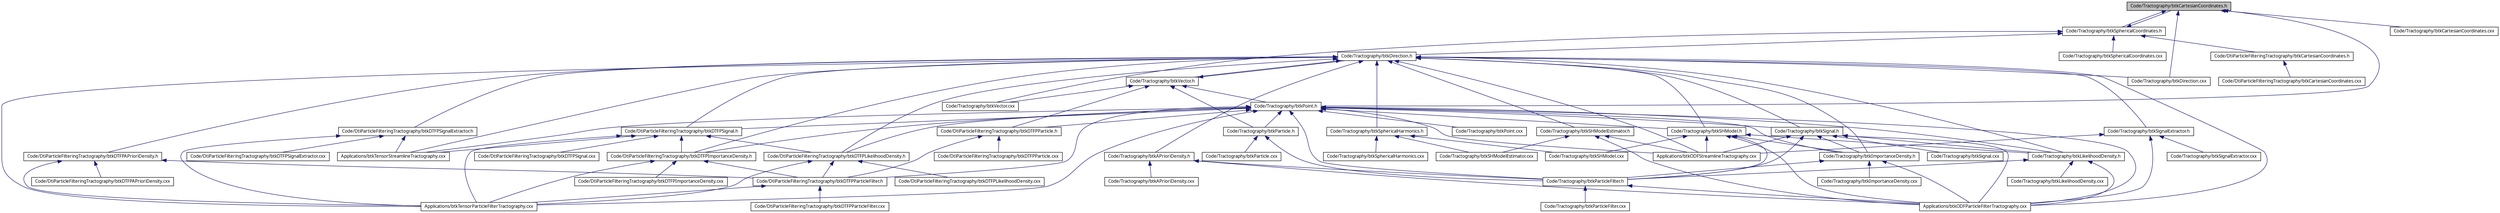 digraph G
{
  edge [fontname="FreeSans.ttf",fontsize="10",labelfontname="FreeSans.ttf",labelfontsize="10"];
  node [fontname="FreeSans.ttf",fontsize="10",shape=record];
  Node1 [label="Code/Tractography/btkCartesianCoordinates.h",height=0.2,width=0.4,color="black", fillcolor="grey75", style="filled" fontcolor="black"];
  Node1 -> Node2 [dir=back,color="midnightblue",fontsize="10",style="solid",fontname="FreeSans.ttf"];
  Node2 [label="Code/Tractography/btkSphericalCoordinates.h",height=0.2,width=0.4,color="black", fillcolor="white", style="filled",URL="$btk_spherical_coordinates_8h.html"];
  Node2 -> Node3 [dir=back,color="midnightblue",fontsize="10",style="solid",fontname="FreeSans.ttf"];
  Node3 [label="Code/DtiParticleFilteringTractography/btkCartesianCoordinates.h",height=0.2,width=0.4,color="black", fillcolor="white", style="filled",URL="$_dti_particle_filtering_tractography_2btk_cartesian_coordinates_8h.html"];
  Node3 -> Node4 [dir=back,color="midnightblue",fontsize="10",style="solid",fontname="FreeSans.ttf"];
  Node4 [label="Code/DtiParticleFilteringTractography/btkCartesianCoordinates.cxx",height=0.2,width=0.4,color="black", fillcolor="white", style="filled",URL="$_dti_particle_filtering_tractography_2btk_cartesian_coordinates_8cxx.html"];
  Node2 -> Node5 [dir=back,color="midnightblue",fontsize="10",style="solid",fontname="FreeSans.ttf"];
  Node5 [label="Code/Tractography/btkDirection.h",height=0.2,width=0.4,color="black", fillcolor="white", style="filled",URL="$btk_direction_8h.html"];
  Node5 -> Node6 [dir=back,color="midnightblue",fontsize="10",style="solid",fontname="FreeSans.ttf"];
  Node6 [label="Applications/btkODFParticleFilterTractography.cxx",height=0.2,width=0.4,color="black", fillcolor="white", style="filled",URL="$btk_o_d_f_particle_filter_tractography_8cxx.html"];
  Node5 -> Node7 [dir=back,color="midnightblue",fontsize="10",style="solid",fontname="FreeSans.ttf"];
  Node7 [label="Applications/btkODFStreamlineTractography.cxx",height=0.2,width=0.4,color="black", fillcolor="white", style="filled",URL="$btk_o_d_f_streamline_tractography_8cxx.html"];
  Node5 -> Node8 [dir=back,color="midnightblue",fontsize="10",style="solid",fontname="FreeSans.ttf"];
  Node8 [label="Applications/btkTensorParticleFilterTractography.cxx",height=0.2,width=0.4,color="black", fillcolor="white", style="filled",URL="$btk_tensor_particle_filter_tractography_8cxx.html"];
  Node5 -> Node9 [dir=back,color="midnightblue",fontsize="10",style="solid",fontname="FreeSans.ttf"];
  Node9 [label="Applications/btkTensorStreamlineTractography.cxx",height=0.2,width=0.4,color="black", fillcolor="white", style="filled",URL="$btk_tensor_streamline_tractography_8cxx.html"];
  Node5 -> Node10 [dir=back,color="midnightblue",fontsize="10",style="solid",fontname="FreeSans.ttf"];
  Node10 [label="Code/DtiParticleFilteringTractography/btkDTFPAPrioriDensity.h",height=0.2,width=0.4,color="black", fillcolor="white", style="filled",URL="$btk_d_t_f_p_a_priori_density_8h.html"];
  Node10 -> Node8 [dir=back,color="midnightblue",fontsize="10",style="solid",fontname="FreeSans.ttf"];
  Node10 -> Node11 [dir=back,color="midnightblue",fontsize="10",style="solid",fontname="FreeSans.ttf"];
  Node11 [label="Code/DtiParticleFilteringTractography/btkDTFPAPrioriDensity.cxx",height=0.2,width=0.4,color="black", fillcolor="white", style="filled",URL="$btk_d_t_f_p_a_priori_density_8cxx.html"];
  Node10 -> Node12 [dir=back,color="midnightblue",fontsize="10",style="solid",fontname="FreeSans.ttf"];
  Node12 [label="Code/DtiParticleFilteringTractography/btkDTFPParticleFilter.h",height=0.2,width=0.4,color="black", fillcolor="white", style="filled",URL="$btk_d_t_f_p_particle_filter_8h.html"];
  Node12 -> Node8 [dir=back,color="midnightblue",fontsize="10",style="solid",fontname="FreeSans.ttf"];
  Node12 -> Node13 [dir=back,color="midnightblue",fontsize="10",style="solid",fontname="FreeSans.ttf"];
  Node13 [label="Code/DtiParticleFilteringTractography/btkDTFPParticleFilter.cxx",height=0.2,width=0.4,color="black", fillcolor="white", style="filled",URL="$btk_d_t_f_p_particle_filter_8cxx.html"];
  Node5 -> Node14 [dir=back,color="midnightblue",fontsize="10",style="solid",fontname="FreeSans.ttf"];
  Node14 [label="Code/DtiParticleFilteringTractography/btkDTFPImportanceDensity.h",height=0.2,width=0.4,color="black", fillcolor="white", style="filled",URL="$btk_d_t_f_p_importance_density_8h.html"];
  Node14 -> Node8 [dir=back,color="midnightblue",fontsize="10",style="solid",fontname="FreeSans.ttf"];
  Node14 -> Node15 [dir=back,color="midnightblue",fontsize="10",style="solid",fontname="FreeSans.ttf"];
  Node15 [label="Code/DtiParticleFilteringTractography/btkDTFPImportanceDensity.cxx",height=0.2,width=0.4,color="black", fillcolor="white", style="filled",URL="$btk_d_t_f_p_importance_density_8cxx.html"];
  Node14 -> Node12 [dir=back,color="midnightblue",fontsize="10",style="solid",fontname="FreeSans.ttf"];
  Node5 -> Node16 [dir=back,color="midnightblue",fontsize="10",style="solid",fontname="FreeSans.ttf"];
  Node16 [label="Code/DtiParticleFilteringTractography/btkDTFPSignal.h",height=0.2,width=0.4,color="black", fillcolor="white", style="filled",URL="$btk_d_t_f_p_signal_8h.html"];
  Node16 -> Node8 [dir=back,color="midnightblue",fontsize="10",style="solid",fontname="FreeSans.ttf"];
  Node16 -> Node9 [dir=back,color="midnightblue",fontsize="10",style="solid",fontname="FreeSans.ttf"];
  Node16 -> Node14 [dir=back,color="midnightblue",fontsize="10",style="solid",fontname="FreeSans.ttf"];
  Node16 -> Node17 [dir=back,color="midnightblue",fontsize="10",style="solid",fontname="FreeSans.ttf"];
  Node17 [label="Code/DtiParticleFilteringTractography/btkDTFPLikelihoodDensity.h",height=0.2,width=0.4,color="black", fillcolor="white", style="filled",URL="$btk_d_t_f_p_likelihood_density_8h.html"];
  Node17 -> Node8 [dir=back,color="midnightblue",fontsize="10",style="solid",fontname="FreeSans.ttf"];
  Node17 -> Node18 [dir=back,color="midnightblue",fontsize="10",style="solid",fontname="FreeSans.ttf"];
  Node18 [label="Code/DtiParticleFilteringTractography/btkDTFPLikelihoodDensity.cxx",height=0.2,width=0.4,color="black", fillcolor="white", style="filled",URL="$btk_d_t_f_p_likelihood_density_8cxx.html"];
  Node17 -> Node12 [dir=back,color="midnightblue",fontsize="10",style="solid",fontname="FreeSans.ttf"];
  Node16 -> Node19 [dir=back,color="midnightblue",fontsize="10",style="solid",fontname="FreeSans.ttf"];
  Node19 [label="Code/DtiParticleFilteringTractography/btkDTFPSignal.cxx",height=0.2,width=0.4,color="black", fillcolor="white", style="filled",URL="$btk_d_t_f_p_signal_8cxx.html"];
  Node5 -> Node17 [dir=back,color="midnightblue",fontsize="10",style="solid",fontname="FreeSans.ttf"];
  Node5 -> Node20 [dir=back,color="midnightblue",fontsize="10",style="solid",fontname="FreeSans.ttf"];
  Node20 [label="Code/DtiParticleFilteringTractography/btkDTFPSignalExtractor.h",height=0.2,width=0.4,color="black", fillcolor="white", style="filled",URL="$btk_d_t_f_p_signal_extractor_8h.html"];
  Node20 -> Node8 [dir=back,color="midnightblue",fontsize="10",style="solid",fontname="FreeSans.ttf"];
  Node20 -> Node9 [dir=back,color="midnightblue",fontsize="10",style="solid",fontname="FreeSans.ttf"];
  Node20 -> Node21 [dir=back,color="midnightblue",fontsize="10",style="solid",fontname="FreeSans.ttf"];
  Node21 [label="Code/DtiParticleFilteringTractography/btkDTFPSignalExtractor.cxx",height=0.2,width=0.4,color="black", fillcolor="white", style="filled",URL="$btk_d_t_f_p_signal_extractor_8cxx.html"];
  Node5 -> Node22 [dir=back,color="midnightblue",fontsize="10",style="solid",fontname="FreeSans.ttf"];
  Node22 [label="Code/Tractography/btkAPrioriDensity.h",height=0.2,width=0.4,color="black", fillcolor="white", style="filled",URL="$btk_a_priori_density_8h.html"];
  Node22 -> Node6 [dir=back,color="midnightblue",fontsize="10",style="solid",fontname="FreeSans.ttf"];
  Node22 -> Node23 [dir=back,color="midnightblue",fontsize="10",style="solid",fontname="FreeSans.ttf"];
  Node23 [label="Code/Tractography/btkAPrioriDensity.cxx",height=0.2,width=0.4,color="black", fillcolor="white", style="filled",URL="$btk_a_priori_density_8cxx.html"];
  Node22 -> Node24 [dir=back,color="midnightblue",fontsize="10",style="solid",fontname="FreeSans.ttf"];
  Node24 [label="Code/Tractography/btkParticleFilter.h",height=0.2,width=0.4,color="black", fillcolor="white", style="filled",URL="$btk_particle_filter_8h.html"];
  Node24 -> Node6 [dir=back,color="midnightblue",fontsize="10",style="solid",fontname="FreeSans.ttf"];
  Node24 -> Node25 [dir=back,color="midnightblue",fontsize="10",style="solid",fontname="FreeSans.ttf"];
  Node25 [label="Code/Tractography/btkParticleFilter.cxx",height=0.2,width=0.4,color="black", fillcolor="white", style="filled",URL="$btk_particle_filter_8cxx.html"];
  Node5 -> Node26 [dir=back,color="midnightblue",fontsize="10",style="solid",fontname="FreeSans.ttf"];
  Node26 [label="Code/Tractography/btkVector.h",height=0.2,width=0.4,color="black", fillcolor="white", style="filled",URL="$btk_vector_8h.html"];
  Node26 -> Node27 [dir=back,color="midnightblue",fontsize="10",style="solid",fontname="FreeSans.ttf"];
  Node27 [label="Code/DtiParticleFilteringTractography/btkDTFPParticle.h",height=0.2,width=0.4,color="black", fillcolor="white", style="filled",URL="$btk_d_t_f_p_particle_8h.html"];
  Node27 -> Node28 [dir=back,color="midnightblue",fontsize="10",style="solid",fontname="FreeSans.ttf"];
  Node28 [label="Code/DtiParticleFilteringTractography/btkDTFPParticle.cxx",height=0.2,width=0.4,color="black", fillcolor="white", style="filled",URL="$btk_d_t_f_p_particle_8cxx.html"];
  Node27 -> Node12 [dir=back,color="midnightblue",fontsize="10",style="solid",fontname="FreeSans.ttf"];
  Node26 -> Node5 [dir=back,color="midnightblue",fontsize="10",style="solid",fontname="FreeSans.ttf"];
  Node26 -> Node29 [dir=back,color="midnightblue",fontsize="10",style="solid",fontname="FreeSans.ttf"];
  Node29 [label="Code/Tractography/btkPoint.h",height=0.2,width=0.4,color="black", fillcolor="white", style="filled",URL="$btk_point_8h.html"];
  Node29 -> Node6 [dir=back,color="midnightblue",fontsize="10",style="solid",fontname="FreeSans.ttf"];
  Node29 -> Node7 [dir=back,color="midnightblue",fontsize="10",style="solid",fontname="FreeSans.ttf"];
  Node29 -> Node8 [dir=back,color="midnightblue",fontsize="10",style="solid",fontname="FreeSans.ttf"];
  Node29 -> Node9 [dir=back,color="midnightblue",fontsize="10",style="solid",fontname="FreeSans.ttf"];
  Node29 -> Node14 [dir=back,color="midnightblue",fontsize="10",style="solid",fontname="FreeSans.ttf"];
  Node29 -> Node16 [dir=back,color="midnightblue",fontsize="10",style="solid",fontname="FreeSans.ttf"];
  Node29 -> Node17 [dir=back,color="midnightblue",fontsize="10",style="solid",fontname="FreeSans.ttf"];
  Node29 -> Node27 [dir=back,color="midnightblue",fontsize="10",style="solid",fontname="FreeSans.ttf"];
  Node29 -> Node12 [dir=back,color="midnightblue",fontsize="10",style="solid",fontname="FreeSans.ttf"];
  Node29 -> Node30 [dir=back,color="midnightblue",fontsize="10",style="solid",fontname="FreeSans.ttf"];
  Node30 [label="Code/Tractography/btkImportanceDensity.h",height=0.2,width=0.4,color="black", fillcolor="white", style="filled",URL="$btk_importance_density_8h.html"];
  Node30 -> Node6 [dir=back,color="midnightblue",fontsize="10",style="solid",fontname="FreeSans.ttf"];
  Node30 -> Node31 [dir=back,color="midnightblue",fontsize="10",style="solid",fontname="FreeSans.ttf"];
  Node31 [label="Code/Tractography/btkImportanceDensity.cxx",height=0.2,width=0.4,color="black", fillcolor="white", style="filled",URL="$btk_importance_density_8cxx.html"];
  Node30 -> Node24 [dir=back,color="midnightblue",fontsize="10",style="solid",fontname="FreeSans.ttf"];
  Node29 -> Node32 [dir=back,color="midnightblue",fontsize="10",style="solid",fontname="FreeSans.ttf"];
  Node32 [label="Code/Tractography/btkSignal.h",height=0.2,width=0.4,color="black", fillcolor="white", style="filled",URL="$btk_signal_8h.html"];
  Node32 -> Node6 [dir=back,color="midnightblue",fontsize="10",style="solid",fontname="FreeSans.ttf"];
  Node32 -> Node7 [dir=back,color="midnightblue",fontsize="10",style="solid",fontname="FreeSans.ttf"];
  Node32 -> Node30 [dir=back,color="midnightblue",fontsize="10",style="solid",fontname="FreeSans.ttf"];
  Node32 -> Node33 [dir=back,color="midnightblue",fontsize="10",style="solid",fontname="FreeSans.ttf"];
  Node33 [label="Code/Tractography/btkLikelihoodDensity.h",height=0.2,width=0.4,color="black", fillcolor="white", style="filled",URL="$btk_likelihood_density_8h.html"];
  Node33 -> Node6 [dir=back,color="midnightblue",fontsize="10",style="solid",fontname="FreeSans.ttf"];
  Node33 -> Node34 [dir=back,color="midnightblue",fontsize="10",style="solid",fontname="FreeSans.ttf"];
  Node34 [label="Code/Tractography/btkLikelihoodDensity.cxx",height=0.2,width=0.4,color="black", fillcolor="white", style="filled",URL="$btk_likelihood_density_8cxx.html"];
  Node33 -> Node24 [dir=back,color="midnightblue",fontsize="10",style="solid",fontname="FreeSans.ttf"];
  Node32 -> Node24 [dir=back,color="midnightblue",fontsize="10",style="solid",fontname="FreeSans.ttf"];
  Node32 -> Node35 [dir=back,color="midnightblue",fontsize="10",style="solid",fontname="FreeSans.ttf"];
  Node35 [label="Code/Tractography/btkSignal.cxx",height=0.2,width=0.4,color="black", fillcolor="white", style="filled",URL="$btk_signal_8cxx.html"];
  Node29 -> Node36 [dir=back,color="midnightblue",fontsize="10",style="solid",fontname="FreeSans.ttf"];
  Node36 [label="Code/Tractography/btkSHModel.h",height=0.2,width=0.4,color="black", fillcolor="white", style="filled",URL="$btk_s_h_model_8h.html"];
  Node36 -> Node6 [dir=back,color="midnightblue",fontsize="10",style="solid",fontname="FreeSans.ttf"];
  Node36 -> Node7 [dir=back,color="midnightblue",fontsize="10",style="solid",fontname="FreeSans.ttf"];
  Node36 -> Node30 [dir=back,color="midnightblue",fontsize="10",style="solid",fontname="FreeSans.ttf"];
  Node36 -> Node33 [dir=back,color="midnightblue",fontsize="10",style="solid",fontname="FreeSans.ttf"];
  Node36 -> Node24 [dir=back,color="midnightblue",fontsize="10",style="solid",fontname="FreeSans.ttf"];
  Node36 -> Node37 [dir=back,color="midnightblue",fontsize="10",style="solid",fontname="FreeSans.ttf"];
  Node37 [label="Code/Tractography/btkSHModel.cxx",height=0.2,width=0.4,color="black", fillcolor="white", style="filled",URL="$btk_s_h_model_8cxx.html"];
  Node29 -> Node33 [dir=back,color="midnightblue",fontsize="10",style="solid",fontname="FreeSans.ttf"];
  Node29 -> Node38 [dir=back,color="midnightblue",fontsize="10",style="solid",fontname="FreeSans.ttf"];
  Node38 [label="Code/Tractography/btkParticle.h",height=0.2,width=0.4,color="black", fillcolor="white", style="filled",URL="$btk_particle_8h.html"];
  Node38 -> Node39 [dir=back,color="midnightblue",fontsize="10",style="solid",fontname="FreeSans.ttf"];
  Node39 [label="Code/Tractography/btkParticle.cxx",height=0.2,width=0.4,color="black", fillcolor="white", style="filled",URL="$btk_particle_8cxx.html"];
  Node38 -> Node24 [dir=back,color="midnightblue",fontsize="10",style="solid",fontname="FreeSans.ttf"];
  Node29 -> Node24 [dir=back,color="midnightblue",fontsize="10",style="solid",fontname="FreeSans.ttf"];
  Node29 -> Node40 [dir=back,color="midnightblue",fontsize="10",style="solid",fontname="FreeSans.ttf"];
  Node40 [label="Code/Tractography/btkPoint.cxx",height=0.2,width=0.4,color="black", fillcolor="white", style="filled",URL="$btk_point_8cxx.html"];
  Node26 -> Node38 [dir=back,color="midnightblue",fontsize="10",style="solid",fontname="FreeSans.ttf"];
  Node26 -> Node41 [dir=back,color="midnightblue",fontsize="10",style="solid",fontname="FreeSans.ttf"];
  Node41 [label="Code/Tractography/btkVector.cxx",height=0.2,width=0.4,color="black", fillcolor="white", style="filled",URL="$btk_vector_8cxx.html"];
  Node5 -> Node42 [dir=back,color="midnightblue",fontsize="10",style="solid",fontname="FreeSans.ttf"];
  Node42 [label="Code/Tractography/btkDirection.cxx",height=0.2,width=0.4,color="black", fillcolor="white", style="filled",URL="$btk_direction_8cxx.html"];
  Node5 -> Node30 [dir=back,color="midnightblue",fontsize="10",style="solid",fontname="FreeSans.ttf"];
  Node5 -> Node32 [dir=back,color="midnightblue",fontsize="10",style="solid",fontname="FreeSans.ttf"];
  Node5 -> Node36 [dir=back,color="midnightblue",fontsize="10",style="solid",fontname="FreeSans.ttf"];
  Node5 -> Node33 [dir=back,color="midnightblue",fontsize="10",style="solid",fontname="FreeSans.ttf"];
  Node5 -> Node43 [dir=back,color="midnightblue",fontsize="10",style="solid",fontname="FreeSans.ttf"];
  Node43 [label="Code/Tractography/btkSphericalHarmonics.h",height=0.2,width=0.4,color="black", fillcolor="white", style="filled",URL="$btk_spherical_harmonics_8h.html"];
  Node43 -> Node37 [dir=back,color="midnightblue",fontsize="10",style="solid",fontname="FreeSans.ttf"];
  Node43 -> Node44 [dir=back,color="midnightblue",fontsize="10",style="solid",fontname="FreeSans.ttf"];
  Node44 [label="Code/Tractography/btkSHModelEstimator.cxx",height=0.2,width=0.4,color="black", fillcolor="white", style="filled",URL="$btk_s_h_model_estimator_8cxx.html"];
  Node43 -> Node45 [dir=back,color="midnightblue",fontsize="10",style="solid",fontname="FreeSans.ttf"];
  Node45 [label="Code/Tractography/btkSphericalHarmonics.cxx",height=0.2,width=0.4,color="black", fillcolor="white", style="filled",URL="$btk_spherical_harmonics_8cxx.html"];
  Node5 -> Node46 [dir=back,color="midnightblue",fontsize="10",style="solid",fontname="FreeSans.ttf"];
  Node46 [label="Code/Tractography/btkSHModelEstimator.h",height=0.2,width=0.4,color="black", fillcolor="white", style="filled",URL="$btk_s_h_model_estimator_8h.html"];
  Node46 -> Node6 [dir=back,color="midnightblue",fontsize="10",style="solid",fontname="FreeSans.ttf"];
  Node46 -> Node7 [dir=back,color="midnightblue",fontsize="10",style="solid",fontname="FreeSans.ttf"];
  Node46 -> Node44 [dir=back,color="midnightblue",fontsize="10",style="solid",fontname="FreeSans.ttf"];
  Node5 -> Node47 [dir=back,color="midnightblue",fontsize="10",style="solid",fontname="FreeSans.ttf"];
  Node47 [label="Code/Tractography/btkSignalExtractor.h",height=0.2,width=0.4,color="black", fillcolor="white", style="filled",URL="$btk_signal_extractor_8h.html"];
  Node47 -> Node6 [dir=back,color="midnightblue",fontsize="10",style="solid",fontname="FreeSans.ttf"];
  Node47 -> Node7 [dir=back,color="midnightblue",fontsize="10",style="solid",fontname="FreeSans.ttf"];
  Node47 -> Node48 [dir=back,color="midnightblue",fontsize="10",style="solid",fontname="FreeSans.ttf"];
  Node48 [label="Code/Tractography/btkSignalExtractor.cxx",height=0.2,width=0.4,color="black", fillcolor="white", style="filled",URL="$btk_signal_extractor_8cxx.html"];
  Node2 -> Node1 [dir=back,color="midnightblue",fontsize="10",style="solid",fontname="FreeSans.ttf"];
  Node2 -> Node49 [dir=back,color="midnightblue",fontsize="10",style="solid",fontname="FreeSans.ttf"];
  Node49 [label="Code/Tractography/btkSphericalCoordinates.cxx",height=0.2,width=0.4,color="black", fillcolor="white", style="filled",URL="$btk_spherical_coordinates_8cxx.html"];
  Node2 -> Node41 [dir=back,color="midnightblue",fontsize="10",style="solid",fontname="FreeSans.ttf"];
  Node1 -> Node50 [dir=back,color="midnightblue",fontsize="10",style="solid",fontname="FreeSans.ttf"];
  Node50 [label="Code/Tractography/btkCartesianCoordinates.cxx",height=0.2,width=0.4,color="black", fillcolor="white", style="filled",URL="$_tractography_2btk_cartesian_coordinates_8cxx.html"];
  Node1 -> Node42 [dir=back,color="midnightblue",fontsize="10",style="solid",fontname="FreeSans.ttf"];
  Node1 -> Node29 [dir=back,color="midnightblue",fontsize="10",style="solid",fontname="FreeSans.ttf"];
}
